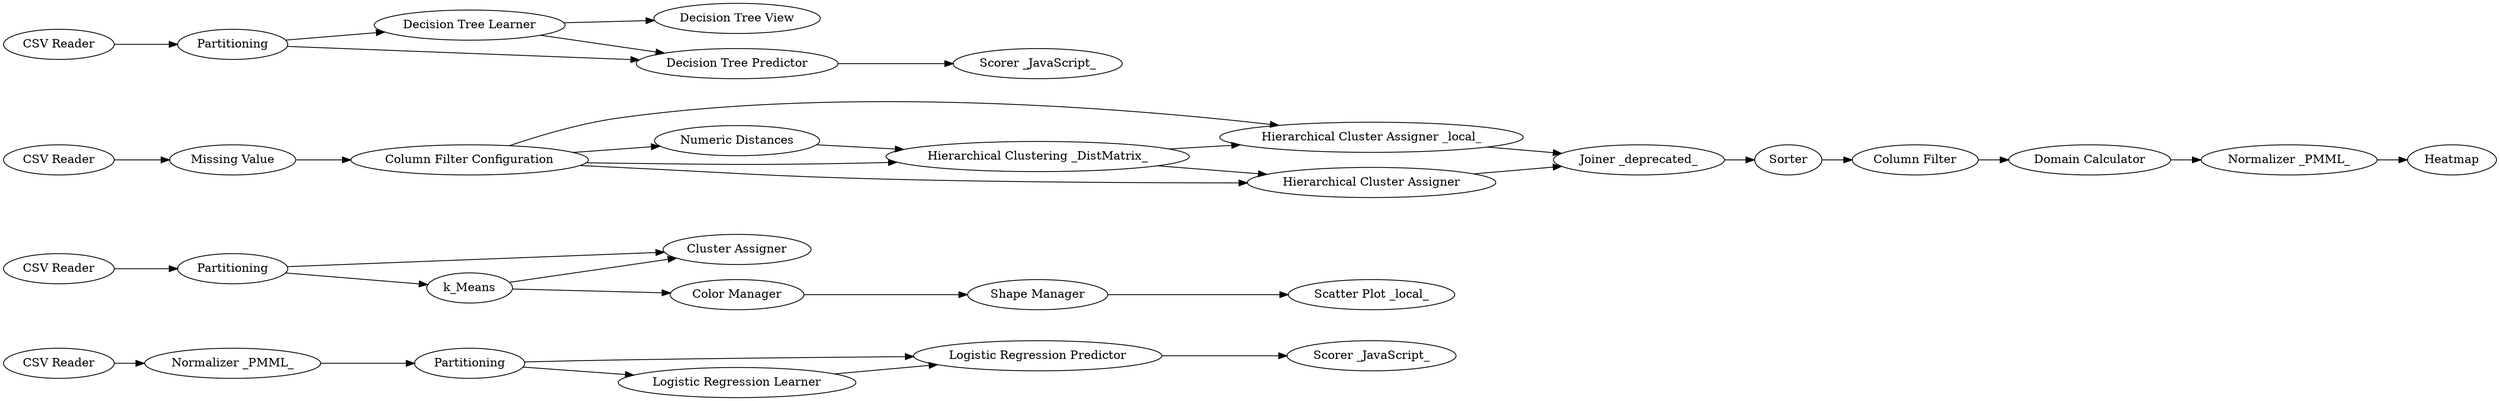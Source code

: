 digraph {
	322 -> 324
	4 -> 5
	46 -> 17
	40 -> 49
	52 -> 54
	296 -> 322
	49 -> 9
	45 -> 40
	53 -> 29
	16 -> 52
	50 -> 6
	294 -> 322
	17 -> 43
	17 -> 18
	6 -> 2
	16 -> 53
	323 -> 316
	294 -> 296
	46 -> 43
	46 -> 18
	30 -> 16
	24 -> 45
	316 -> 294
	19 -> 17
	2 -> 7
	47 -> 48
	44 -> 24
	18 -> 44
	6 -> 7
	43 -> 44
	52 -> 53
	3 -> 4
	48 -> 46
	2 -> 3
	46 -> 19
	324 [label="Scorer _JavaScript_"]
	7 [label="Cluster Assigner"]
	322 [label="Logistic Regression Predictor"]
	9 [label=Heatmap]
	18 [label="Hierarchical Cluster Assigner"]
	17 [label="Hierarchical Clustering _DistMatrix_"]
	3 [label="Color Manager"]
	19 [label="Numeric Distances"]
	24 [label=Sorter]
	49 [label="Normalizer _PMML_"]
	316 [label="Normalizer _PMML_"]
	6 [label=Partitioning]
	54 [label="Decision Tree View"]
	16 [label=Partitioning]
	48 [label="Missing Value"]
	50 [label="CSV Reader"]
	294 [label=Partitioning]
	53 [label="Decision Tree Predictor"]
	296 [label="Logistic Regression Learner"]
	4 [label="Shape Manager"]
	47 [label="CSV Reader"]
	5 [label="Scatter Plot _local_"]
	43 [label="Hierarchical Cluster Assigner _local_"]
	44 [label="Joiner _deprecated_"]
	29 [label="Scorer _JavaScript_"]
	46 [label="Column Filter Configuration"]
	323 [label="CSV Reader"]
	40 [label="Domain Calculator"]
	52 [label="Decision Tree Learner"]
	30 [label="CSV Reader"]
	2 [label=k_Means]
	45 [label="Column Filter"]
	rankdir=LR
}
